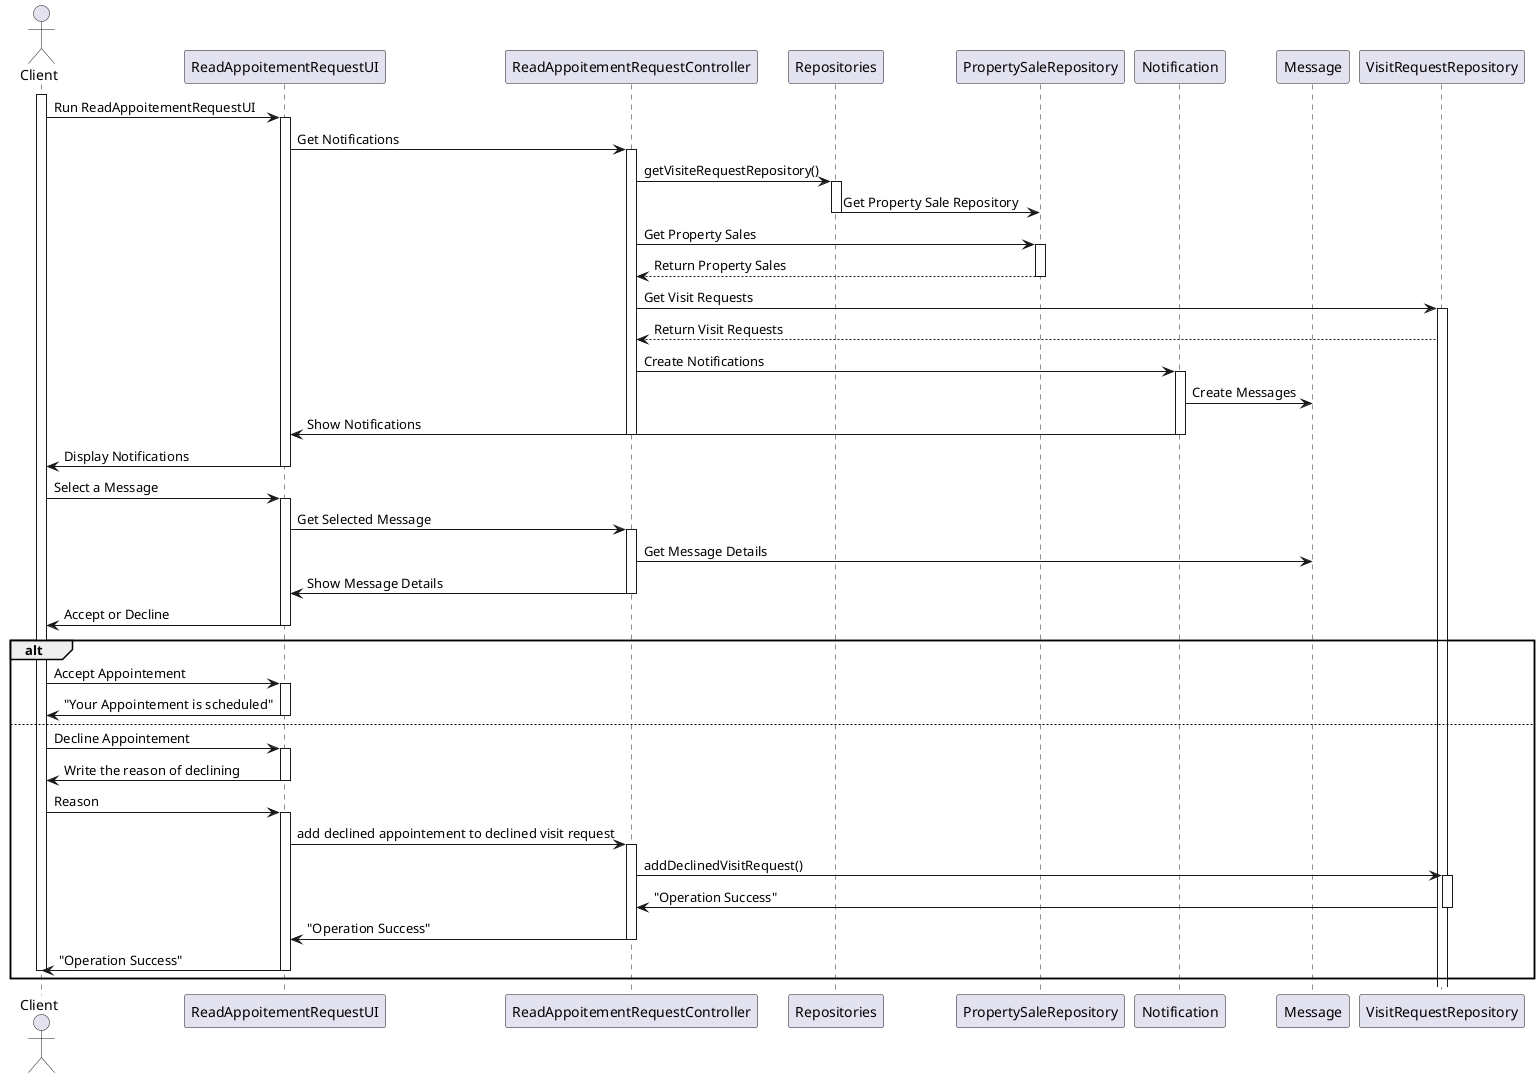 @startuml

actor Client

participant "ReadAppoitementRequestUI" as UI
participant "ReadAppoitementRequestController" as Controller
participant "Repositories" as Repos
participant "PropertySaleRepository" as PropRepo
participant "Notification" as Notification
participant "Message" as Message

activate Client

    Client -> UI: Run ReadAppoitementRequestUI

        activate UI

            UI -> Controller: Get Notifications

                activate Controller

                    Controller -> Repos: getVisiteRequestRepository()

                        activate Repos

                            Repos -> PropRepo: Get Property Sale Repository

                        deactivate Repos

                    Controller -> PropRepo: Get Property Sales

                        activate PropRepo

                            PropRepo --> Controller: Return Property Sales

                        deactivate PropRepo

                    Controller -> VisitRequestRepository: Get Visit Requests

                        activate VisitRequestRepository

                            VisitRequestRepository --> Controller: Return Visit Requests

                        deactivate PropRepo

                    Controller -> Notification: Create Notifications

                        activate Notification

                            Notification -> Message: Create Messages

                            Notification -> UI: Show Notifications

                        deactivate Notification

                deactivate Controller

            UI -> Client: Display Notifications

        deactivate UI

    Client -> UI: Select a Message

        activate UI

            UI -> Controller: Get Selected Message

                activate Controller

                    Controller -> Message: Get Message Details

                    Controller -> UI: Show Message Details

                deactivate Controller

            UI -> Client : Accept or Decline

        deactivate UI

alt
    Client -> UI : Accept Appointement

        activate UI

            UI -> Client : "Your Appointement is scheduled"

        deactivate UI
else

    Client -> UI : Decline Appointement

        activate UI

            UI -> Client : Write the reason of declining

        deactivate UI

    Client -> UI : Reason

        activate UI

            UI -> Controller : add declined appointement to declined visit request

                activate Controller

                    Controller -> VisitRequestRepository : addDeclinedVisitRequest()

                    activate VisitRequestRepository

                        VisitRequestRepository -> Controller : "Operation Success"

                    deactivate VisitRequestRepository

                    Controller -> UI : "Operation Success"

                deactivate Controller

            UI -> Client : "Operation Success"

        deactivate UI

deactivate Client
end
@enduml